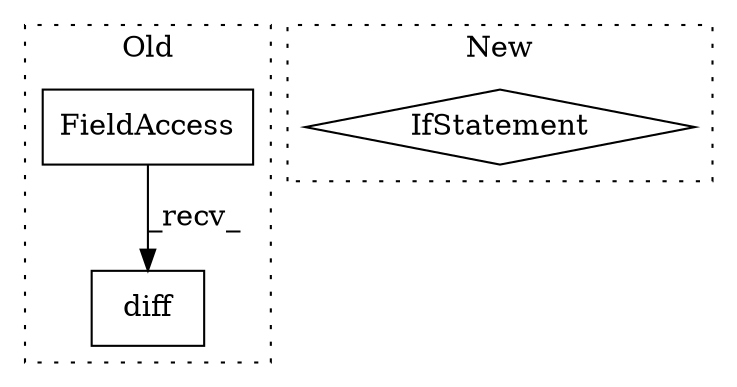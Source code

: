 digraph G {
subgraph cluster0 {
1 [label="diff" a="32" s="2345,2359" l="5,1" shape="box"];
3 [label="FieldAccess" a="22" s="2334" l="10" shape="box"];
label = "Old";
style="dotted";
}
subgraph cluster1 {
2 [label="IfStatement" a="25" s="1771,1812" l="4,2" shape="diamond"];
label = "New";
style="dotted";
}
3 -> 1 [label="_recv_"];
}